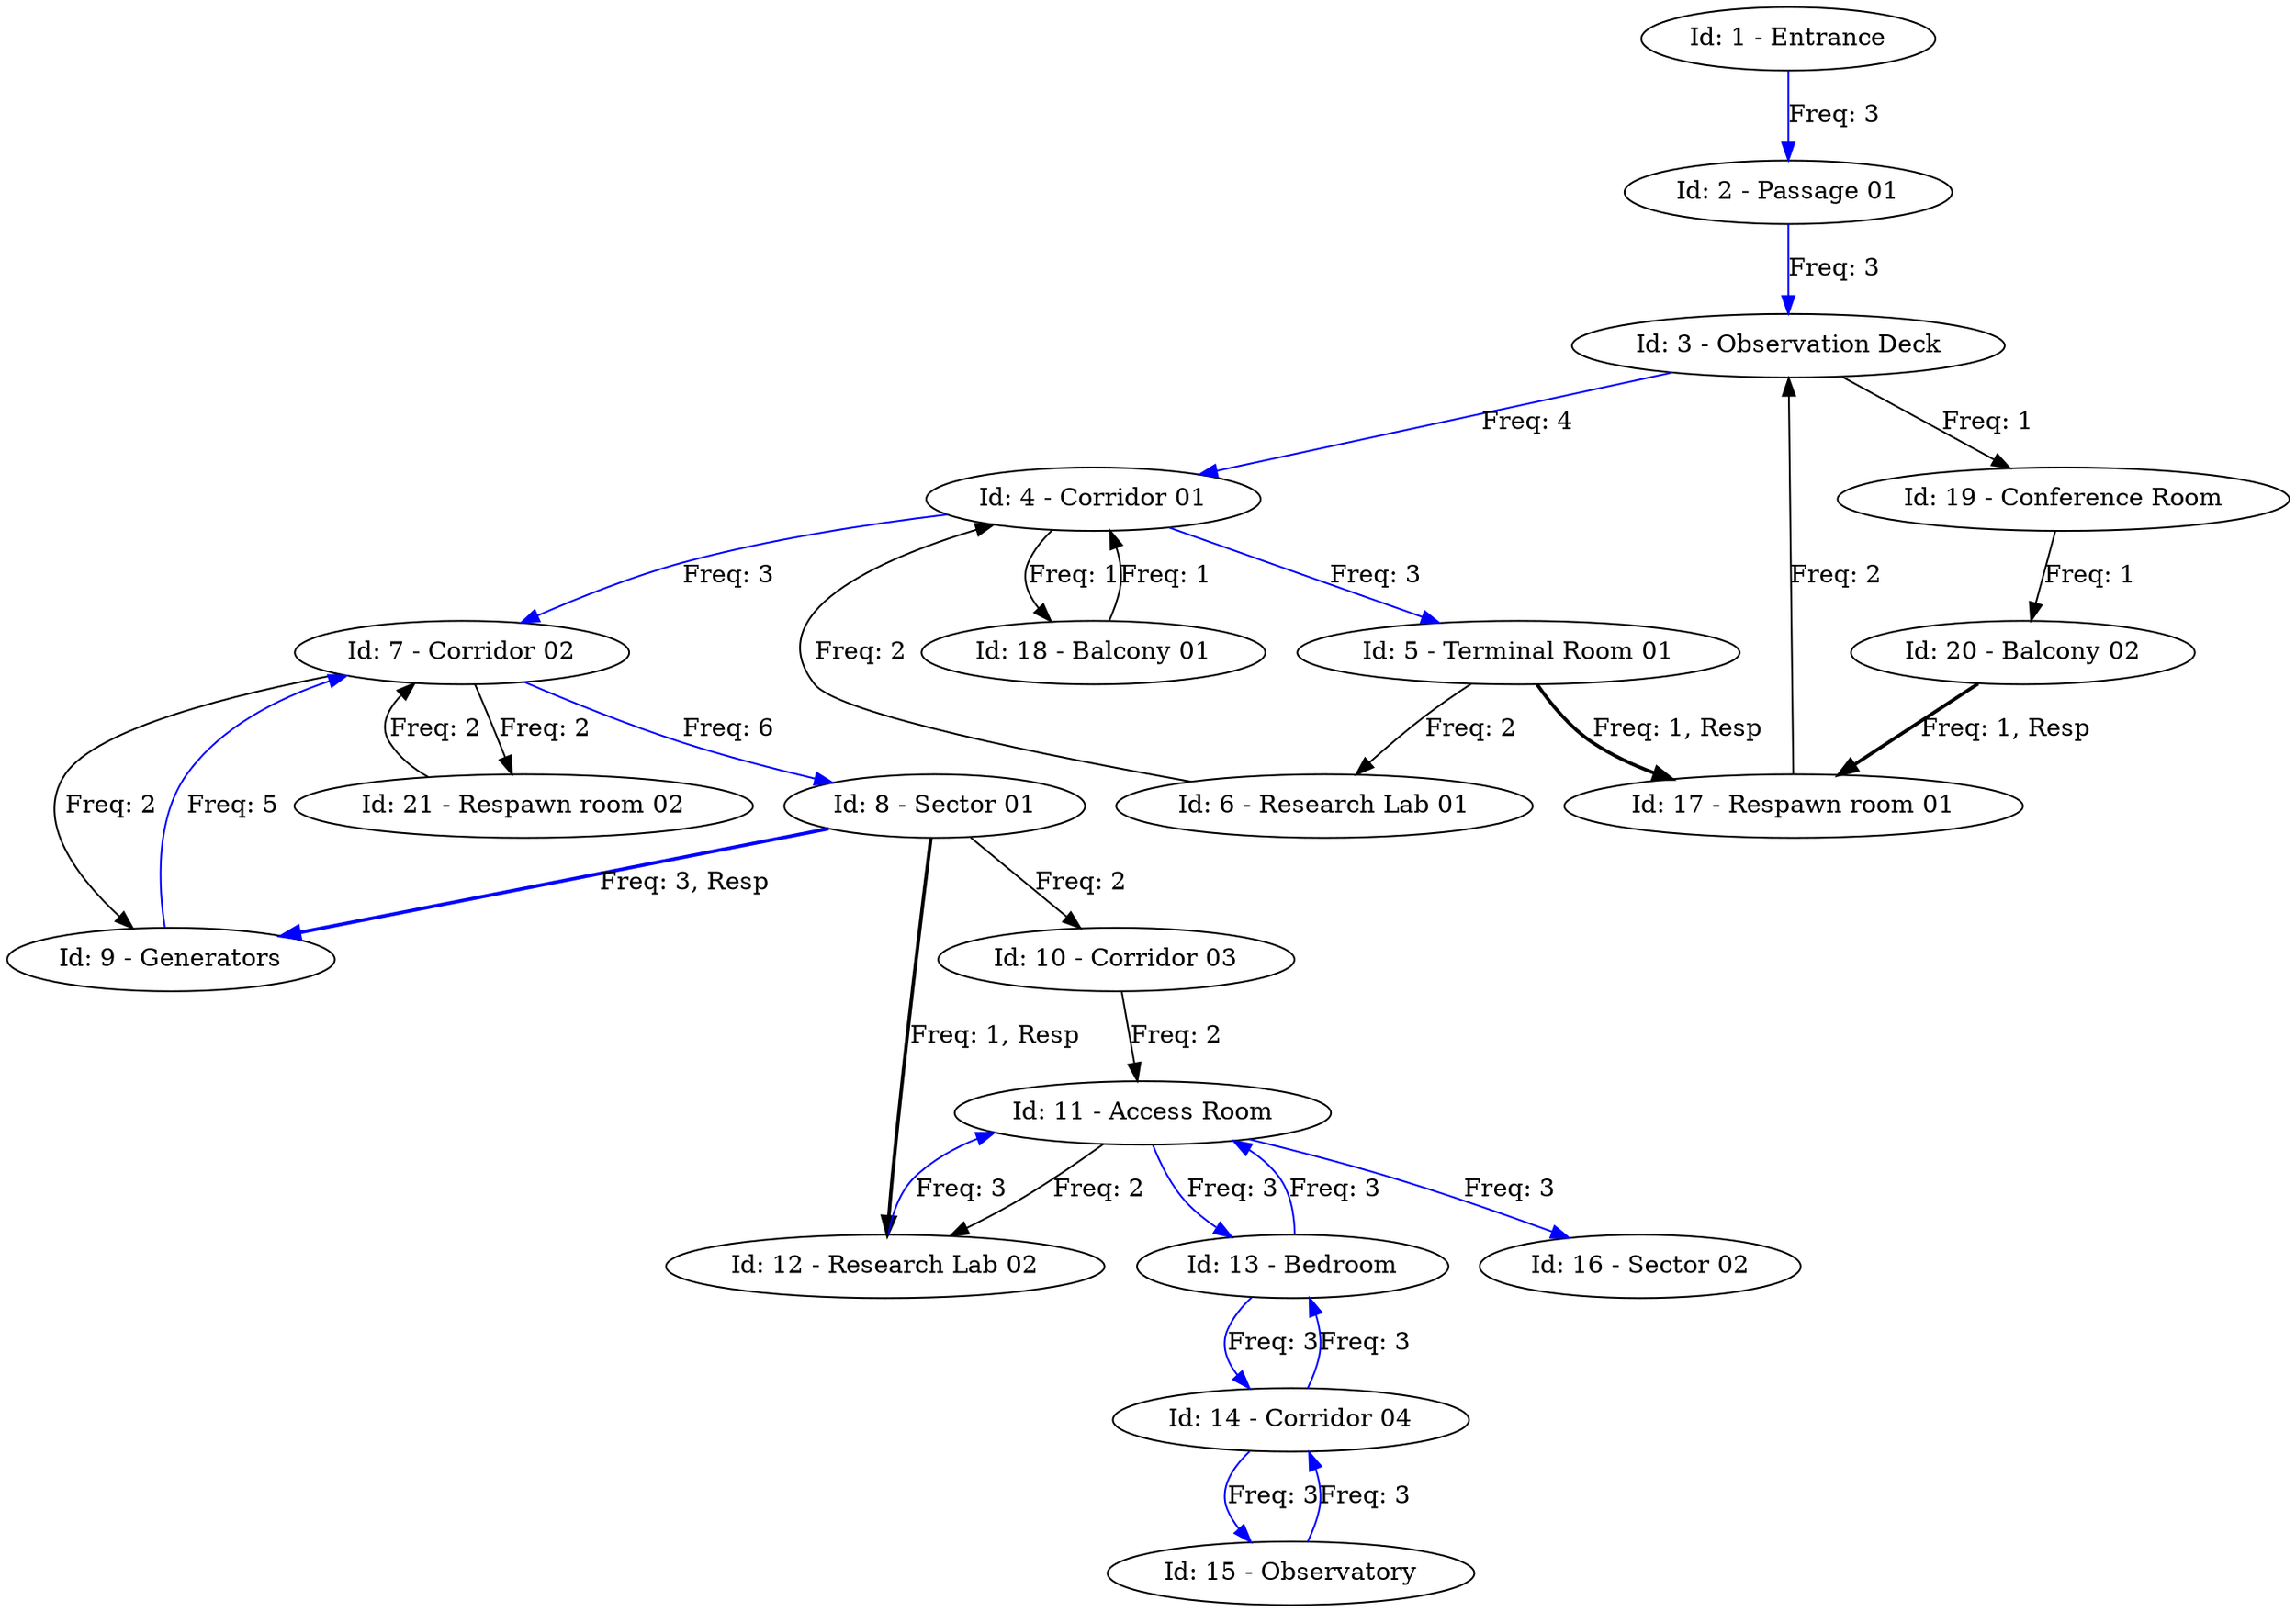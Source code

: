 // ['Gats Test 1', 'Gats Test 2', 'Gats Test 3']
digraph {
	Entrance [label="Id: 1 - Entrance"]
	"Passage 01" [label="Id: 2 - Passage 01"]
	"Observation Deck" [label="Id: 3 - Observation Deck"]
	"Corridor 01" [label="Id: 4 - Corridor 01"]
	"Terminal Room 01" [label="Id: 5 - Terminal Room 01"]
	"Research Lab 01" [label="Id: 6 - Research Lab 01"]
	"Corridor 02" [label="Id: 7 - Corridor 02"]
	"Sector 01" [label="Id: 8 - Sector 01"]
	Generators [label="Id: 9 - Generators"]
	"Corridor 03" [label="Id: 10 - Corridor 03"]
	"Access Room" [label="Id: 11 - Access Room"]
	"Research Lab 02" [label="Id: 12 - Research Lab 02"]
	Bedroom [label="Id: 13 - Bedroom"]
	"Corridor 04" [label="Id: 14 - Corridor 04"]
	Observatory [label="Id: 15 - Observatory"]
	"Sector 02" [label="Id: 16 - Sector 02"]
	"Respawn room 01" [label="Id: 17 - Respawn room 01"]
	"Balcony 01" [label="Id: 18 - Balcony 01"]
	"Conference Room" [label="Id: 19 - Conference Room"]
	"Balcony 02" [label="Id: 20 - Balcony 02"]
	"Respawn room 02" [label="Id: 21 - Respawn room 02"]
	Entrance -> "Passage 01" [label="Freq: 3" color=blue constraint=true]
	"Passage 01" -> "Observation Deck" [label="Freq: 3" color=blue constraint=true]
	"Observation Deck" -> "Corridor 01" [label="Freq: 4" color=blue constraint=true]
	"Corridor 01" -> "Terminal Room 01" [label="Freq: 3" color=blue constraint=true]
	"Terminal Room 01" -> "Research Lab 01" [label="Freq: 2" color=black constraint=true]
	"Research Lab 01" -> "Corridor 01" [label="Freq: 2" color=black constraint=true]
	"Corridor 01" -> "Corridor 02" [label="Freq: 3" color=blue constraint=true]
	"Corridor 02" -> "Sector 01" [label="Freq: 6" color=blue constraint=true]
	"Sector 01" -> Generators [label="Freq: 3, Resp" color=blue constraint=true style=bold]
	Generators -> "Corridor 02" [label="Freq: 5" color=blue constraint=true]
	"Sector 01" -> "Corridor 03" [label="Freq: 2" color=black constraint=true]
	"Corridor 03" -> "Access Room" [label="Freq: 2" color=black constraint=true]
	"Access Room" -> "Research Lab 02" [label="Freq: 2" color=black constraint=true]
	"Research Lab 02" -> "Access Room" [label="Freq: 3" color=blue constraint=true]
	"Access Room" -> Bedroom [label="Freq: 3" color=blue constraint=true]
	Bedroom -> "Corridor 04" [label="Freq: 3" color=blue constraint=true]
	"Corridor 04" -> Observatory [label="Freq: 3" color=blue constraint=true]
	Observatory -> "Corridor 04" [label="Freq: 3" color=blue constraint=true]
	"Corridor 04" -> Bedroom [label="Freq: 3" color=blue constraint=true]
	Bedroom -> "Access Room" [label="Freq: 3" color=blue constraint=true]
	"Access Room" -> "Sector 02" [label="Freq: 3" color=blue constraint=true]
	"Terminal Room 01" -> "Respawn room 01" [label="Freq: 1, Resp" color=black constraint=true style=bold]
	"Respawn room 01" -> "Observation Deck" [label="Freq: 2" color=black constraint=true]
	"Corridor 01" -> "Balcony 01" [label="Freq: 1" color=black constraint=true]
	"Balcony 01" -> "Corridor 01" [label="Freq: 1" color=black constraint=true]
	"Sector 01" -> "Research Lab 02" [label="Freq: 1, Resp" color=black constraint=true style=bold]
	"Observation Deck" -> "Conference Room" [label="Freq: 1" color=black constraint=true]
	"Conference Room" -> "Balcony 02" [label="Freq: 1" color=black constraint=true]
	"Balcony 02" -> "Respawn room 01" [label="Freq: 1, Resp" color=black constraint=true style=bold]
	"Corridor 02" -> "Respawn room 02" [label="Freq: 2" color=black constraint=true]
	"Respawn room 02" -> "Corridor 02" [label="Freq: 2" color=black constraint=true]
	"Corridor 02" -> Generators [label="Freq: 2" color=black constraint=true]
}
